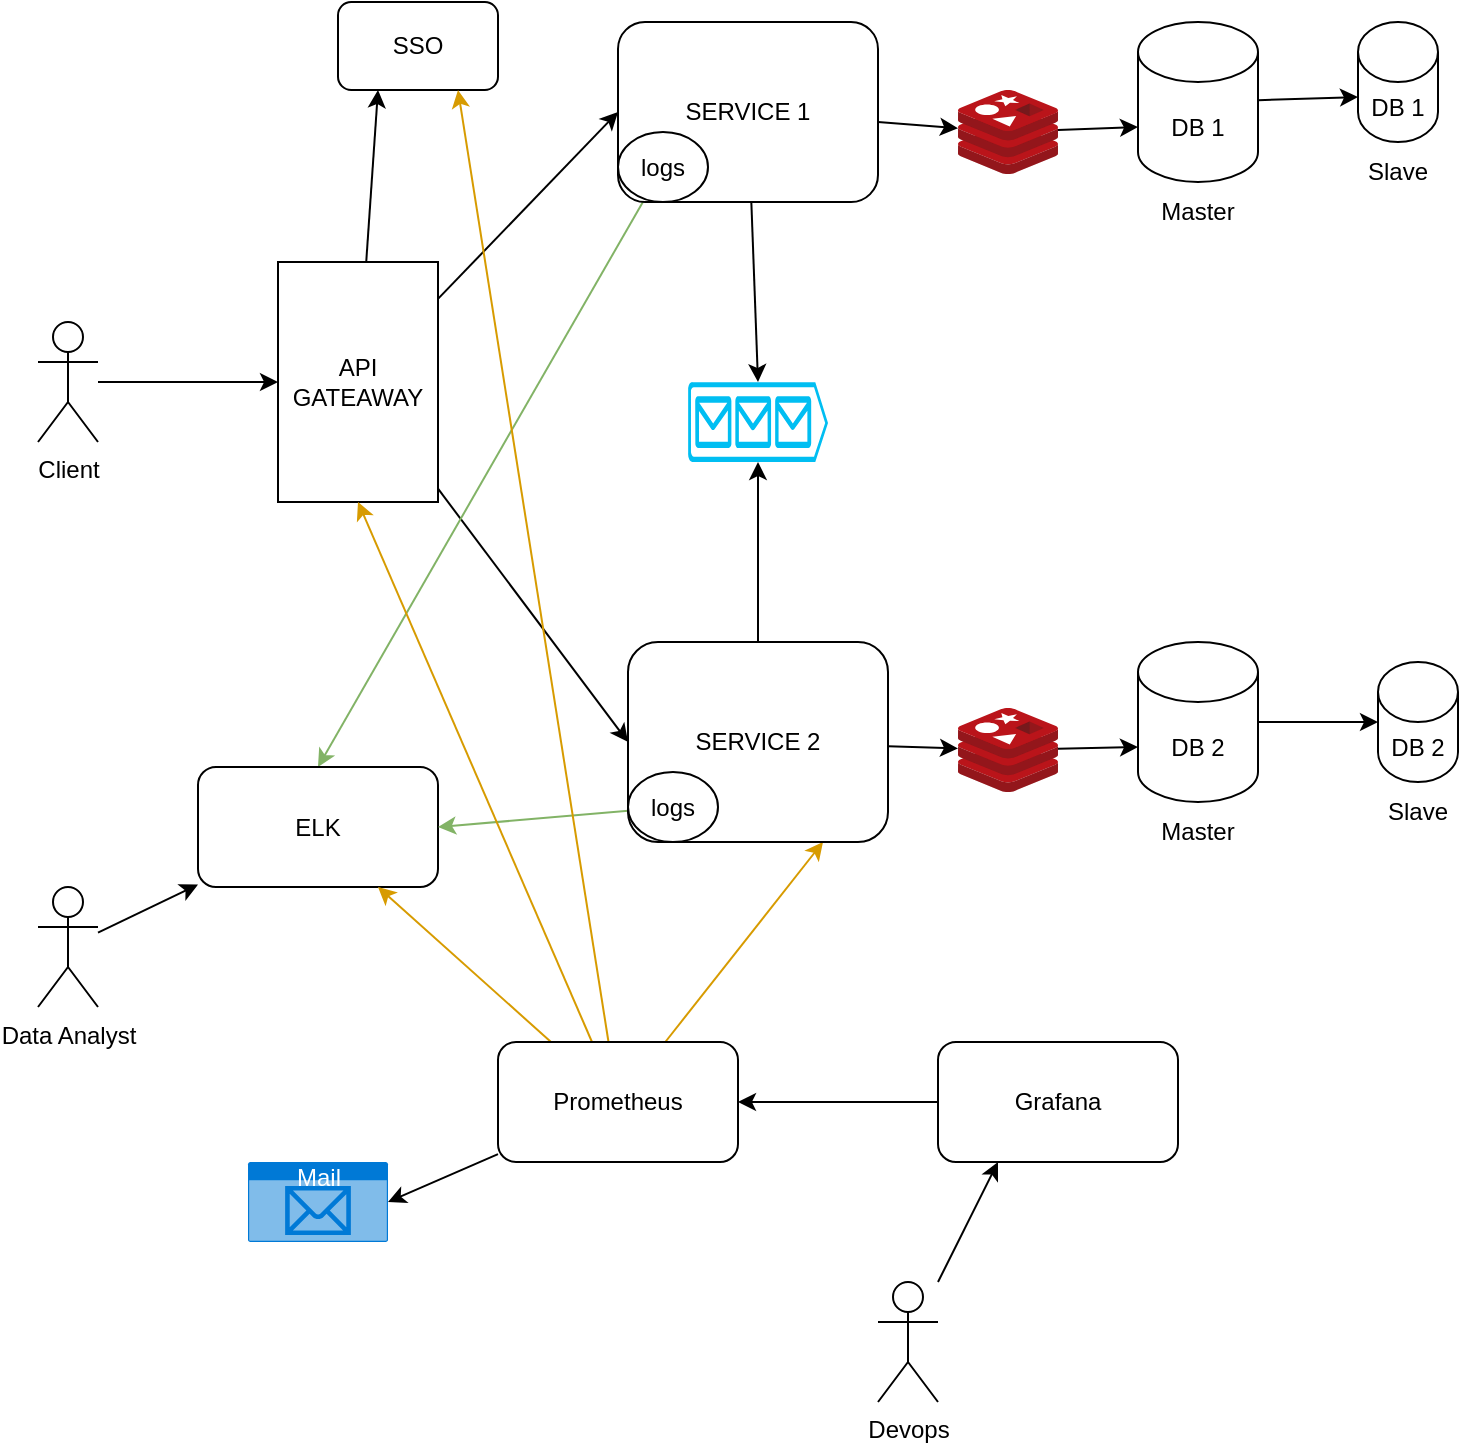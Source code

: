 <mxfile>
    <diagram id="jj4qToRZRzhD3osrftOJ" name="Page-1">
        <mxGraphModel dx="606" dy="455" grid="1" gridSize="10" guides="1" tooltips="1" connect="1" arrows="1" fold="1" page="1" pageScale="1" pageWidth="850" pageHeight="1100" math="0" shadow="0">
            <root>
                <mxCell id="0"/>
                <mxCell id="1" parent="0"/>
                <mxCell id="18" style="edgeStyle=none;html=1;entryX=0.5;entryY=1;entryDx=0;entryDy=0;" edge="1" parent="1" source="3" target="4">
                    <mxGeometry relative="1" as="geometry"/>
                </mxCell>
                <mxCell id="3" value="Client" style="shape=umlActor;verticalLabelPosition=bottom;verticalAlign=top;html=1;outlineConnect=0;" vertex="1" parent="1">
                    <mxGeometry x="30" y="170" width="30" height="60" as="geometry"/>
                </mxCell>
                <mxCell id="11" style="edgeStyle=none;html=1;entryX=0;entryY=0.5;entryDx=0;entryDy=0;" edge="1" parent="1" source="4" target="5">
                    <mxGeometry relative="1" as="geometry"/>
                </mxCell>
                <mxCell id="19" style="edgeStyle=none;html=1;entryX=0;entryY=0.5;entryDx=0;entryDy=0;" edge="1" parent="1" source="4" target="16">
                    <mxGeometry relative="1" as="geometry"/>
                </mxCell>
                <mxCell id="107" style="edgeStyle=none;html=1;entryX=0.25;entryY=1;entryDx=0;entryDy=0;labelBorderColor=none;fontColor=#FFFFFF;" edge="1" parent="1" source="4" target="63">
                    <mxGeometry relative="1" as="geometry"/>
                </mxCell>
                <mxCell id="4" value="API GATEAWAY" style="rounded=0;whiteSpace=wrap;html=1;direction=south;" vertex="1" parent="1">
                    <mxGeometry x="150" y="140" width="80" height="120" as="geometry"/>
                </mxCell>
                <mxCell id="39" style="edgeStyle=none;html=1;entryX=0.5;entryY=0;entryDx=0;entryDy=0;entryPerimeter=0;" edge="1" parent="1" source="5" target="37">
                    <mxGeometry relative="1" as="geometry"/>
                </mxCell>
                <mxCell id="47" style="edgeStyle=none;html=1;" edge="1" parent="1" source="5" target="46">
                    <mxGeometry relative="1" as="geometry"/>
                </mxCell>
                <mxCell id="25" style="edgeStyle=none;html=1;entryX=0;entryY=0;entryDx=0;entryDy=37.5;entryPerimeter=0;" edge="1" parent="1" source="13" target="21">
                    <mxGeometry relative="1" as="geometry"/>
                </mxCell>
                <mxCell id="40" style="edgeStyle=none;html=1;entryX=0.5;entryY=1;entryDx=0;entryDy=0;entryPerimeter=0;" edge="1" parent="1" source="16" target="37">
                    <mxGeometry relative="1" as="geometry"/>
                </mxCell>
                <mxCell id="50" style="edgeStyle=none;html=1;" edge="1" parent="1" source="16" target="49">
                    <mxGeometry relative="1" as="geometry"/>
                </mxCell>
                <mxCell id="29" style="edgeStyle=none;html=1;" edge="1" parent="1" source="17" target="27">
                    <mxGeometry relative="1" as="geometry"/>
                </mxCell>
                <mxCell id="24" value="" style="group" vertex="1" connectable="0" parent="1">
                    <mxGeometry x="680" y="20" width="60" height="90" as="geometry"/>
                </mxCell>
                <mxCell id="21" value="DB 1" style="shape=cylinder3;whiteSpace=wrap;html=1;boundedLbl=1;backgroundOutline=1;size=15;" vertex="1" parent="24">
                    <mxGeometry x="10" width="40" height="60" as="geometry"/>
                </mxCell>
                <mxCell id="22" value="Slave" style="text;html=1;strokeColor=none;fillColor=none;align=center;verticalAlign=middle;whiteSpace=wrap;rounded=0;" vertex="1" parent="24">
                    <mxGeometry y="60" width="60" height="30" as="geometry"/>
                </mxCell>
                <mxCell id="26" value="" style="group" vertex="1" connectable="0" parent="1">
                    <mxGeometry x="690" y="340" width="60" height="90" as="geometry"/>
                </mxCell>
                <mxCell id="27" value="DB 2" style="shape=cylinder3;whiteSpace=wrap;html=1;boundedLbl=1;backgroundOutline=1;size=15;" vertex="1" parent="26">
                    <mxGeometry x="10" width="40" height="60" as="geometry"/>
                </mxCell>
                <mxCell id="28" value="Slave" style="text;html=1;strokeColor=none;fillColor=none;align=center;verticalAlign=middle;whiteSpace=wrap;rounded=0;" vertex="1" parent="26">
                    <mxGeometry y="60" width="60" height="30" as="geometry"/>
                </mxCell>
                <mxCell id="31" value="" style="group" vertex="1" connectable="0" parent="1">
                    <mxGeometry x="580" y="20" width="60" height="110" as="geometry"/>
                </mxCell>
                <mxCell id="13" value="DB 1" style="shape=cylinder3;whiteSpace=wrap;html=1;boundedLbl=1;backgroundOutline=1;size=15;" vertex="1" parent="31">
                    <mxGeometry width="60" height="80" as="geometry"/>
                </mxCell>
                <mxCell id="20" value="Master" style="text;html=1;strokeColor=none;fillColor=none;align=center;verticalAlign=middle;whiteSpace=wrap;rounded=0;" vertex="1" parent="31">
                    <mxGeometry y="80" width="60" height="30" as="geometry"/>
                </mxCell>
                <mxCell id="32" value="" style="group" vertex="1" connectable="0" parent="1">
                    <mxGeometry x="580" y="330" width="60" height="110" as="geometry"/>
                </mxCell>
                <mxCell id="17" value="DB 2" style="shape=cylinder3;whiteSpace=wrap;html=1;boundedLbl=1;backgroundOutline=1;size=15;" vertex="1" parent="32">
                    <mxGeometry width="60" height="80" as="geometry"/>
                </mxCell>
                <mxCell id="30" value="Master" style="text;html=1;strokeColor=none;fillColor=none;align=center;verticalAlign=middle;whiteSpace=wrap;rounded=0;" vertex="1" parent="32">
                    <mxGeometry y="80" width="60" height="30" as="geometry"/>
                </mxCell>
                <mxCell id="37" value="" style="verticalLabelPosition=bottom;html=1;verticalAlign=top;align=center;strokeColor=none;fillColor=#00BEF2;shape=mxgraph.azure.queue_generic;pointerEvents=1;" vertex="1" parent="1">
                    <mxGeometry x="355" y="200" width="70" height="40" as="geometry"/>
                </mxCell>
                <mxCell id="45" style="edgeStyle=none;html=1;entryX=0.5;entryY=0;entryDx=0;entryDy=0;fillColor=#d5e8d4;gradientColor=#97d077;strokeColor=#82b366;" edge="1" parent="1" source="41" target="42">
                    <mxGeometry relative="1" as="geometry"/>
                </mxCell>
                <mxCell id="42" value="ELK" style="rounded=1;whiteSpace=wrap;html=1;" vertex="1" parent="1">
                    <mxGeometry x="110" y="392.5" width="120" height="60" as="geometry"/>
                </mxCell>
                <mxCell id="44" style="edgeStyle=none;html=1;entryX=1;entryY=0.5;entryDx=0;entryDy=0;fillColor=#d5e8d4;gradientColor=#97d077;strokeColor=#82b366;" edge="1" parent="1" source="43" target="42">
                    <mxGeometry relative="1" as="geometry"/>
                </mxCell>
                <mxCell id="48" style="edgeStyle=none;html=1;entryX=0;entryY=0;entryDx=0;entryDy=52.5;entryPerimeter=0;" edge="1" parent="1" source="46" target="13">
                    <mxGeometry relative="1" as="geometry"/>
                </mxCell>
                <mxCell id="46" value="" style="sketch=0;aspect=fixed;html=1;points=[];align=center;image;fontSize=12;image=img/lib/mscae/Cache_Redis_Product.svg;" vertex="1" parent="1">
                    <mxGeometry x="490" y="54" width="50" height="42" as="geometry"/>
                </mxCell>
                <mxCell id="51" style="edgeStyle=none;html=1;entryX=0;entryY=0;entryDx=0;entryDy=52.5;entryPerimeter=0;" edge="1" parent="1" source="49" target="17">
                    <mxGeometry relative="1" as="geometry"/>
                </mxCell>
                <mxCell id="49" value="" style="sketch=0;aspect=fixed;html=1;points=[];align=center;image;fontSize=12;image=img/lib/mscae/Cache_Redis_Product.svg;" vertex="1" parent="1">
                    <mxGeometry x="490" y="363" width="50" height="42" as="geometry"/>
                </mxCell>
                <mxCell id="62" style="edgeStyle=none;html=1;" edge="1" parent="1" source="58" target="42">
                    <mxGeometry relative="1" as="geometry"/>
                </mxCell>
                <mxCell id="58" value="Data Analyst" style="shape=umlActor;verticalLabelPosition=bottom;verticalAlign=top;html=1;outlineConnect=0;" vertex="1" parent="1">
                    <mxGeometry x="30" y="452.5" width="30" height="60" as="geometry"/>
                </mxCell>
                <mxCell id="63" value="SSO" style="rounded=1;whiteSpace=wrap;html=1;horizontal=1;labelPosition=center;verticalLabelPosition=middle;align=center;verticalAlign=middle;" vertex="1" parent="1">
                    <mxGeometry x="180" y="10" width="80" height="44" as="geometry"/>
                </mxCell>
                <mxCell id="83" style="edgeStyle=none;html=1;entryX=1;entryY=0.5;entryDx=0;entryDy=0;entryPerimeter=0;" edge="1" parent="1" source="72" target="90">
                    <mxGeometry relative="1" as="geometry">
                        <mxPoint x="195" y="620" as="targetPoint"/>
                    </mxGeometry>
                </mxCell>
                <mxCell id="101" value="" style="edgeStyle=none;entryX=0.75;entryY=1;entryDx=0;entryDy=0;fontColor=#FFFFFF;html=1;labelBorderColor=none;fillColor=#ffcd28;gradientColor=#ffa500;strokeColor=#d79b00;" edge="1" parent="1" source="72" target="16">
                    <mxGeometry relative="1" as="geometry"/>
                </mxCell>
                <mxCell id="102" value="" style="edgeStyle=none;entryX=0.75;entryY=1;entryDx=0;entryDy=0;fontColor=#FFFFFF;html=1;labelBorderColor=none;fillColor=#ffcd28;gradientColor=#ffa500;strokeColor=#d79b00;" edge="1" parent="1" source="72" target="42">
                    <mxGeometry relative="1" as="geometry"/>
                </mxCell>
                <mxCell id="105" value="" style="edgeStyle=none;entryX=1;entryY=0.5;entryDx=0;entryDy=0;fontColor=#FFFFFF;html=1;labelBorderColor=none;fillColor=#ffcd28;gradientColor=#ffa500;strokeColor=#d79b00;" edge="1" parent="1" source="72" target="4">
                    <mxGeometry relative="1" as="geometry"/>
                </mxCell>
                <mxCell id="106" style="edgeStyle=none;html=1;entryX=0.75;entryY=1;entryDx=0;entryDy=0;labelBorderColor=none;fontColor=#FFFFFF;fillColor=#ffcd28;gradientColor=#ffa500;strokeColor=#d79b00;" edge="1" parent="1" source="72" target="63">
                    <mxGeometry relative="1" as="geometry"/>
                </mxCell>
                <mxCell id="72" value="Prometheus" style="rounded=1;whiteSpace=wrap;html=1;" vertex="1" parent="1">
                    <mxGeometry x="260.0" y="530" width="120" height="60" as="geometry"/>
                </mxCell>
                <mxCell id="88" style="edgeStyle=none;html=1;entryX=1;entryY=0.5;entryDx=0;entryDy=0;" edge="1" parent="1" source="73" target="72">
                    <mxGeometry relative="1" as="geometry"/>
                </mxCell>
                <mxCell id="73" value="Grafana" style="rounded=1;whiteSpace=wrap;html=1;" vertex="1" parent="1">
                    <mxGeometry x="480" y="530" width="120" height="60" as="geometry"/>
                </mxCell>
                <mxCell id="90" value="Mail" style="html=1;strokeColor=none;fillColor=#0079D6;labelPosition=center;verticalLabelPosition=middle;verticalAlign=top;align=center;fontSize=12;outlineConnect=0;spacingTop=-6;fontColor=#FFFFFF;sketch=0;shape=mxgraph.sitemap.mail;" vertex="1" parent="1">
                    <mxGeometry x="135" y="590" width="70" height="40" as="geometry"/>
                </mxCell>
                <mxCell id="108" value="" style="group" vertex="1" connectable="0" parent="1">
                    <mxGeometry x="325" y="330" width="130" height="100" as="geometry"/>
                </mxCell>
                <mxCell id="16" value="SERVICE 2" style="rounded=1;whiteSpace=wrap;html=1;" vertex="1" parent="108">
                    <mxGeometry width="130" height="100" as="geometry"/>
                </mxCell>
                <mxCell id="43" value="logs" style="ellipse;whiteSpace=wrap;html=1;" vertex="1" parent="108">
                    <mxGeometry y="65" width="45" height="35" as="geometry"/>
                </mxCell>
                <mxCell id="109" value="" style="group" vertex="1" connectable="0" parent="1">
                    <mxGeometry x="320" y="20" width="130" height="90" as="geometry"/>
                </mxCell>
                <mxCell id="5" value="SERVICE 1" style="rounded=1;whiteSpace=wrap;html=1;horizontal=1;labelPosition=center;verticalLabelPosition=middle;align=center;verticalAlign=middle;" vertex="1" parent="109">
                    <mxGeometry width="130" height="90" as="geometry"/>
                </mxCell>
                <mxCell id="41" value="logs" style="ellipse;whiteSpace=wrap;html=1;" vertex="1" parent="109">
                    <mxGeometry y="55" width="45" height="35" as="geometry"/>
                </mxCell>
                <mxCell id="112" style="edgeStyle=none;html=1;entryX=0.25;entryY=1;entryDx=0;entryDy=0;labelBorderColor=none;fontColor=#FFFFFF;" edge="1" parent="1" source="110" target="73">
                    <mxGeometry relative="1" as="geometry"/>
                </mxCell>
                <mxCell id="110" value="Devops" style="shape=umlActor;verticalLabelPosition=bottom;verticalAlign=top;html=1;outlineConnect=0;" vertex="1" parent="1">
                    <mxGeometry x="450" y="650" width="30" height="60" as="geometry"/>
                </mxCell>
            </root>
        </mxGraphModel>
    </diagram>
</mxfile>